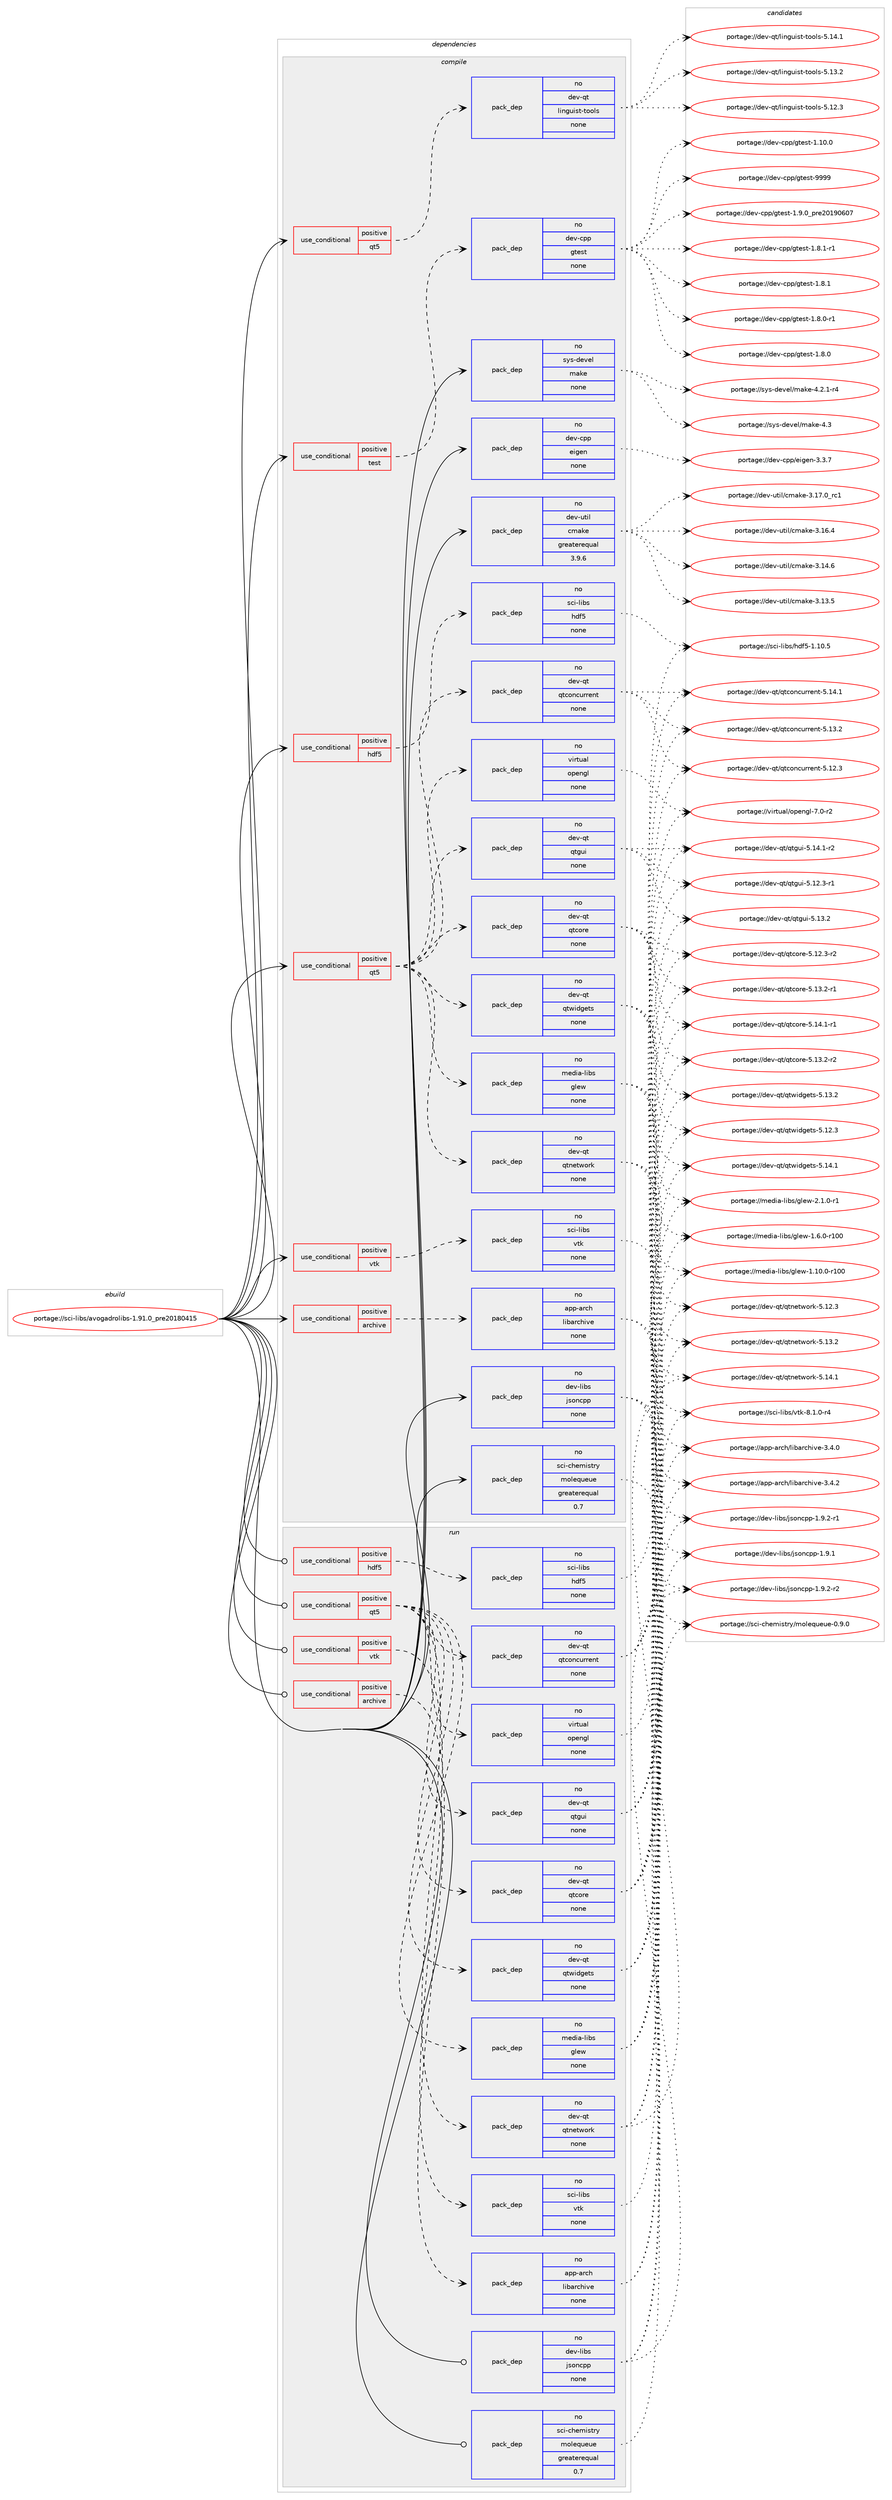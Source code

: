 digraph prolog {

# *************
# Graph options
# *************

newrank=true;
concentrate=true;
compound=true;
graph [rankdir=LR,fontname=Helvetica,fontsize=10,ranksep=1.5];#, ranksep=2.5, nodesep=0.2];
edge  [arrowhead=vee];
node  [fontname=Helvetica,fontsize=10];

# **********
# The ebuild
# **********

subgraph cluster_leftcol {
color=gray;
rank=same;
label=<<i>ebuild</i>>;
id [label="portage://sci-libs/avogadrolibs-1.91.0_pre20180415", color=red, width=4, href="../sci-libs/avogadrolibs-1.91.0_pre20180415.svg"];
}

# ****************
# The dependencies
# ****************

subgraph cluster_midcol {
color=gray;
label=<<i>dependencies</i>>;
subgraph cluster_compile {
fillcolor="#eeeeee";
style=filled;
label=<<i>compile</i>>;
subgraph cond11742 {
dependency55619 [label=<<TABLE BORDER="0" CELLBORDER="1" CELLSPACING="0" CELLPADDING="4"><TR><TD ROWSPAN="3" CELLPADDING="10">use_conditional</TD></TR><TR><TD>positive</TD></TR><TR><TD>archive</TD></TR></TABLE>>, shape=none, color=red];
subgraph pack42690 {
dependency55620 [label=<<TABLE BORDER="0" CELLBORDER="1" CELLSPACING="0" CELLPADDING="4" WIDTH="220"><TR><TD ROWSPAN="6" CELLPADDING="30">pack_dep</TD></TR><TR><TD WIDTH="110">no</TD></TR><TR><TD>app-arch</TD></TR><TR><TD>libarchive</TD></TR><TR><TD>none</TD></TR><TR><TD></TD></TR></TABLE>>, shape=none, color=blue];
}
dependency55619:e -> dependency55620:w [weight=20,style="dashed",arrowhead="vee"];
}
id:e -> dependency55619:w [weight=20,style="solid",arrowhead="vee"];
subgraph cond11743 {
dependency55621 [label=<<TABLE BORDER="0" CELLBORDER="1" CELLSPACING="0" CELLPADDING="4"><TR><TD ROWSPAN="3" CELLPADDING="10">use_conditional</TD></TR><TR><TD>positive</TD></TR><TR><TD>hdf5</TD></TR></TABLE>>, shape=none, color=red];
subgraph pack42691 {
dependency55622 [label=<<TABLE BORDER="0" CELLBORDER="1" CELLSPACING="0" CELLPADDING="4" WIDTH="220"><TR><TD ROWSPAN="6" CELLPADDING="30">pack_dep</TD></TR><TR><TD WIDTH="110">no</TD></TR><TR><TD>sci-libs</TD></TR><TR><TD>hdf5</TD></TR><TR><TD>none</TD></TR><TR><TD></TD></TR></TABLE>>, shape=none, color=blue];
}
dependency55621:e -> dependency55622:w [weight=20,style="dashed",arrowhead="vee"];
}
id:e -> dependency55621:w [weight=20,style="solid",arrowhead="vee"];
subgraph cond11744 {
dependency55623 [label=<<TABLE BORDER="0" CELLBORDER="1" CELLSPACING="0" CELLPADDING="4"><TR><TD ROWSPAN="3" CELLPADDING="10">use_conditional</TD></TR><TR><TD>positive</TD></TR><TR><TD>qt5</TD></TR></TABLE>>, shape=none, color=red];
subgraph pack42692 {
dependency55624 [label=<<TABLE BORDER="0" CELLBORDER="1" CELLSPACING="0" CELLPADDING="4" WIDTH="220"><TR><TD ROWSPAN="6" CELLPADDING="30">pack_dep</TD></TR><TR><TD WIDTH="110">no</TD></TR><TR><TD>dev-qt</TD></TR><TR><TD>linguist-tools</TD></TR><TR><TD>none</TD></TR><TR><TD></TD></TR></TABLE>>, shape=none, color=blue];
}
dependency55623:e -> dependency55624:w [weight=20,style="dashed",arrowhead="vee"];
}
id:e -> dependency55623:w [weight=20,style="solid",arrowhead="vee"];
subgraph cond11745 {
dependency55625 [label=<<TABLE BORDER="0" CELLBORDER="1" CELLSPACING="0" CELLPADDING="4"><TR><TD ROWSPAN="3" CELLPADDING="10">use_conditional</TD></TR><TR><TD>positive</TD></TR><TR><TD>qt5</TD></TR></TABLE>>, shape=none, color=red];
subgraph pack42693 {
dependency55626 [label=<<TABLE BORDER="0" CELLBORDER="1" CELLSPACING="0" CELLPADDING="4" WIDTH="220"><TR><TD ROWSPAN="6" CELLPADDING="30">pack_dep</TD></TR><TR><TD WIDTH="110">no</TD></TR><TR><TD>dev-qt</TD></TR><TR><TD>qtconcurrent</TD></TR><TR><TD>none</TD></TR><TR><TD></TD></TR></TABLE>>, shape=none, color=blue];
}
dependency55625:e -> dependency55626:w [weight=20,style="dashed",arrowhead="vee"];
subgraph pack42694 {
dependency55627 [label=<<TABLE BORDER="0" CELLBORDER="1" CELLSPACING="0" CELLPADDING="4" WIDTH="220"><TR><TD ROWSPAN="6" CELLPADDING="30">pack_dep</TD></TR><TR><TD WIDTH="110">no</TD></TR><TR><TD>dev-qt</TD></TR><TR><TD>qtcore</TD></TR><TR><TD>none</TD></TR><TR><TD></TD></TR></TABLE>>, shape=none, color=blue];
}
dependency55625:e -> dependency55627:w [weight=20,style="dashed",arrowhead="vee"];
subgraph pack42695 {
dependency55628 [label=<<TABLE BORDER="0" CELLBORDER="1" CELLSPACING="0" CELLPADDING="4" WIDTH="220"><TR><TD ROWSPAN="6" CELLPADDING="30">pack_dep</TD></TR><TR><TD WIDTH="110">no</TD></TR><TR><TD>dev-qt</TD></TR><TR><TD>qtgui</TD></TR><TR><TD>none</TD></TR><TR><TD></TD></TR></TABLE>>, shape=none, color=blue];
}
dependency55625:e -> dependency55628:w [weight=20,style="dashed",arrowhead="vee"];
subgraph pack42696 {
dependency55629 [label=<<TABLE BORDER="0" CELLBORDER="1" CELLSPACING="0" CELLPADDING="4" WIDTH="220"><TR><TD ROWSPAN="6" CELLPADDING="30">pack_dep</TD></TR><TR><TD WIDTH="110">no</TD></TR><TR><TD>dev-qt</TD></TR><TR><TD>qtnetwork</TD></TR><TR><TD>none</TD></TR><TR><TD></TD></TR></TABLE>>, shape=none, color=blue];
}
dependency55625:e -> dependency55629:w [weight=20,style="dashed",arrowhead="vee"];
subgraph pack42697 {
dependency55630 [label=<<TABLE BORDER="0" CELLBORDER="1" CELLSPACING="0" CELLPADDING="4" WIDTH="220"><TR><TD ROWSPAN="6" CELLPADDING="30">pack_dep</TD></TR><TR><TD WIDTH="110">no</TD></TR><TR><TD>dev-qt</TD></TR><TR><TD>qtwidgets</TD></TR><TR><TD>none</TD></TR><TR><TD></TD></TR></TABLE>>, shape=none, color=blue];
}
dependency55625:e -> dependency55630:w [weight=20,style="dashed",arrowhead="vee"];
subgraph pack42698 {
dependency55631 [label=<<TABLE BORDER="0" CELLBORDER="1" CELLSPACING="0" CELLPADDING="4" WIDTH="220"><TR><TD ROWSPAN="6" CELLPADDING="30">pack_dep</TD></TR><TR><TD WIDTH="110">no</TD></TR><TR><TD>media-libs</TD></TR><TR><TD>glew</TD></TR><TR><TD>none</TD></TR><TR><TD></TD></TR></TABLE>>, shape=none, color=blue];
}
dependency55625:e -> dependency55631:w [weight=20,style="dashed",arrowhead="vee"];
subgraph pack42699 {
dependency55632 [label=<<TABLE BORDER="0" CELLBORDER="1" CELLSPACING="0" CELLPADDING="4" WIDTH="220"><TR><TD ROWSPAN="6" CELLPADDING="30">pack_dep</TD></TR><TR><TD WIDTH="110">no</TD></TR><TR><TD>virtual</TD></TR><TR><TD>opengl</TD></TR><TR><TD>none</TD></TR><TR><TD></TD></TR></TABLE>>, shape=none, color=blue];
}
dependency55625:e -> dependency55632:w [weight=20,style="dashed",arrowhead="vee"];
}
id:e -> dependency55625:w [weight=20,style="solid",arrowhead="vee"];
subgraph cond11746 {
dependency55633 [label=<<TABLE BORDER="0" CELLBORDER="1" CELLSPACING="0" CELLPADDING="4"><TR><TD ROWSPAN="3" CELLPADDING="10">use_conditional</TD></TR><TR><TD>positive</TD></TR><TR><TD>test</TD></TR></TABLE>>, shape=none, color=red];
subgraph pack42700 {
dependency55634 [label=<<TABLE BORDER="0" CELLBORDER="1" CELLSPACING="0" CELLPADDING="4" WIDTH="220"><TR><TD ROWSPAN="6" CELLPADDING="30">pack_dep</TD></TR><TR><TD WIDTH="110">no</TD></TR><TR><TD>dev-cpp</TD></TR><TR><TD>gtest</TD></TR><TR><TD>none</TD></TR><TR><TD></TD></TR></TABLE>>, shape=none, color=blue];
}
dependency55633:e -> dependency55634:w [weight=20,style="dashed",arrowhead="vee"];
}
id:e -> dependency55633:w [weight=20,style="solid",arrowhead="vee"];
subgraph cond11747 {
dependency55635 [label=<<TABLE BORDER="0" CELLBORDER="1" CELLSPACING="0" CELLPADDING="4"><TR><TD ROWSPAN="3" CELLPADDING="10">use_conditional</TD></TR><TR><TD>positive</TD></TR><TR><TD>vtk</TD></TR></TABLE>>, shape=none, color=red];
subgraph pack42701 {
dependency55636 [label=<<TABLE BORDER="0" CELLBORDER="1" CELLSPACING="0" CELLPADDING="4" WIDTH="220"><TR><TD ROWSPAN="6" CELLPADDING="30">pack_dep</TD></TR><TR><TD WIDTH="110">no</TD></TR><TR><TD>sci-libs</TD></TR><TR><TD>vtk</TD></TR><TR><TD>none</TD></TR><TR><TD></TD></TR></TABLE>>, shape=none, color=blue];
}
dependency55635:e -> dependency55636:w [weight=20,style="dashed",arrowhead="vee"];
}
id:e -> dependency55635:w [weight=20,style="solid",arrowhead="vee"];
subgraph pack42702 {
dependency55637 [label=<<TABLE BORDER="0" CELLBORDER="1" CELLSPACING="0" CELLPADDING="4" WIDTH="220"><TR><TD ROWSPAN="6" CELLPADDING="30">pack_dep</TD></TR><TR><TD WIDTH="110">no</TD></TR><TR><TD>dev-cpp</TD></TR><TR><TD>eigen</TD></TR><TR><TD>none</TD></TR><TR><TD></TD></TR></TABLE>>, shape=none, color=blue];
}
id:e -> dependency55637:w [weight=20,style="solid",arrowhead="vee"];
subgraph pack42703 {
dependency55638 [label=<<TABLE BORDER="0" CELLBORDER="1" CELLSPACING="0" CELLPADDING="4" WIDTH="220"><TR><TD ROWSPAN="6" CELLPADDING="30">pack_dep</TD></TR><TR><TD WIDTH="110">no</TD></TR><TR><TD>dev-libs</TD></TR><TR><TD>jsoncpp</TD></TR><TR><TD>none</TD></TR><TR><TD></TD></TR></TABLE>>, shape=none, color=blue];
}
id:e -> dependency55638:w [weight=20,style="solid",arrowhead="vee"];
subgraph pack42704 {
dependency55639 [label=<<TABLE BORDER="0" CELLBORDER="1" CELLSPACING="0" CELLPADDING="4" WIDTH="220"><TR><TD ROWSPAN="6" CELLPADDING="30">pack_dep</TD></TR><TR><TD WIDTH="110">no</TD></TR><TR><TD>dev-util</TD></TR><TR><TD>cmake</TD></TR><TR><TD>greaterequal</TD></TR><TR><TD>3.9.6</TD></TR></TABLE>>, shape=none, color=blue];
}
id:e -> dependency55639:w [weight=20,style="solid",arrowhead="vee"];
subgraph pack42705 {
dependency55640 [label=<<TABLE BORDER="0" CELLBORDER="1" CELLSPACING="0" CELLPADDING="4" WIDTH="220"><TR><TD ROWSPAN="6" CELLPADDING="30">pack_dep</TD></TR><TR><TD WIDTH="110">no</TD></TR><TR><TD>sci-chemistry</TD></TR><TR><TD>molequeue</TD></TR><TR><TD>greaterequal</TD></TR><TR><TD>0.7</TD></TR></TABLE>>, shape=none, color=blue];
}
id:e -> dependency55640:w [weight=20,style="solid",arrowhead="vee"];
subgraph pack42706 {
dependency55641 [label=<<TABLE BORDER="0" CELLBORDER="1" CELLSPACING="0" CELLPADDING="4" WIDTH="220"><TR><TD ROWSPAN="6" CELLPADDING="30">pack_dep</TD></TR><TR><TD WIDTH="110">no</TD></TR><TR><TD>sys-devel</TD></TR><TR><TD>make</TD></TR><TR><TD>none</TD></TR><TR><TD></TD></TR></TABLE>>, shape=none, color=blue];
}
id:e -> dependency55641:w [weight=20,style="solid",arrowhead="vee"];
}
subgraph cluster_compileandrun {
fillcolor="#eeeeee";
style=filled;
label=<<i>compile and run</i>>;
}
subgraph cluster_run {
fillcolor="#eeeeee";
style=filled;
label=<<i>run</i>>;
subgraph cond11748 {
dependency55642 [label=<<TABLE BORDER="0" CELLBORDER="1" CELLSPACING="0" CELLPADDING="4"><TR><TD ROWSPAN="3" CELLPADDING="10">use_conditional</TD></TR><TR><TD>positive</TD></TR><TR><TD>archive</TD></TR></TABLE>>, shape=none, color=red];
subgraph pack42707 {
dependency55643 [label=<<TABLE BORDER="0" CELLBORDER="1" CELLSPACING="0" CELLPADDING="4" WIDTH="220"><TR><TD ROWSPAN="6" CELLPADDING="30">pack_dep</TD></TR><TR><TD WIDTH="110">no</TD></TR><TR><TD>app-arch</TD></TR><TR><TD>libarchive</TD></TR><TR><TD>none</TD></TR><TR><TD></TD></TR></TABLE>>, shape=none, color=blue];
}
dependency55642:e -> dependency55643:w [weight=20,style="dashed",arrowhead="vee"];
}
id:e -> dependency55642:w [weight=20,style="solid",arrowhead="odot"];
subgraph cond11749 {
dependency55644 [label=<<TABLE BORDER="0" CELLBORDER="1" CELLSPACING="0" CELLPADDING="4"><TR><TD ROWSPAN="3" CELLPADDING="10">use_conditional</TD></TR><TR><TD>positive</TD></TR><TR><TD>hdf5</TD></TR></TABLE>>, shape=none, color=red];
subgraph pack42708 {
dependency55645 [label=<<TABLE BORDER="0" CELLBORDER="1" CELLSPACING="0" CELLPADDING="4" WIDTH="220"><TR><TD ROWSPAN="6" CELLPADDING="30">pack_dep</TD></TR><TR><TD WIDTH="110">no</TD></TR><TR><TD>sci-libs</TD></TR><TR><TD>hdf5</TD></TR><TR><TD>none</TD></TR><TR><TD></TD></TR></TABLE>>, shape=none, color=blue];
}
dependency55644:e -> dependency55645:w [weight=20,style="dashed",arrowhead="vee"];
}
id:e -> dependency55644:w [weight=20,style="solid",arrowhead="odot"];
subgraph cond11750 {
dependency55646 [label=<<TABLE BORDER="0" CELLBORDER="1" CELLSPACING="0" CELLPADDING="4"><TR><TD ROWSPAN="3" CELLPADDING="10">use_conditional</TD></TR><TR><TD>positive</TD></TR><TR><TD>qt5</TD></TR></TABLE>>, shape=none, color=red];
subgraph pack42709 {
dependency55647 [label=<<TABLE BORDER="0" CELLBORDER="1" CELLSPACING="0" CELLPADDING="4" WIDTH="220"><TR><TD ROWSPAN="6" CELLPADDING="30">pack_dep</TD></TR><TR><TD WIDTH="110">no</TD></TR><TR><TD>dev-qt</TD></TR><TR><TD>qtconcurrent</TD></TR><TR><TD>none</TD></TR><TR><TD></TD></TR></TABLE>>, shape=none, color=blue];
}
dependency55646:e -> dependency55647:w [weight=20,style="dashed",arrowhead="vee"];
subgraph pack42710 {
dependency55648 [label=<<TABLE BORDER="0" CELLBORDER="1" CELLSPACING="0" CELLPADDING="4" WIDTH="220"><TR><TD ROWSPAN="6" CELLPADDING="30">pack_dep</TD></TR><TR><TD WIDTH="110">no</TD></TR><TR><TD>dev-qt</TD></TR><TR><TD>qtcore</TD></TR><TR><TD>none</TD></TR><TR><TD></TD></TR></TABLE>>, shape=none, color=blue];
}
dependency55646:e -> dependency55648:w [weight=20,style="dashed",arrowhead="vee"];
subgraph pack42711 {
dependency55649 [label=<<TABLE BORDER="0" CELLBORDER="1" CELLSPACING="0" CELLPADDING="4" WIDTH="220"><TR><TD ROWSPAN="6" CELLPADDING="30">pack_dep</TD></TR><TR><TD WIDTH="110">no</TD></TR><TR><TD>dev-qt</TD></TR><TR><TD>qtgui</TD></TR><TR><TD>none</TD></TR><TR><TD></TD></TR></TABLE>>, shape=none, color=blue];
}
dependency55646:e -> dependency55649:w [weight=20,style="dashed",arrowhead="vee"];
subgraph pack42712 {
dependency55650 [label=<<TABLE BORDER="0" CELLBORDER="1" CELLSPACING="0" CELLPADDING="4" WIDTH="220"><TR><TD ROWSPAN="6" CELLPADDING="30">pack_dep</TD></TR><TR><TD WIDTH="110">no</TD></TR><TR><TD>dev-qt</TD></TR><TR><TD>qtnetwork</TD></TR><TR><TD>none</TD></TR><TR><TD></TD></TR></TABLE>>, shape=none, color=blue];
}
dependency55646:e -> dependency55650:w [weight=20,style="dashed",arrowhead="vee"];
subgraph pack42713 {
dependency55651 [label=<<TABLE BORDER="0" CELLBORDER="1" CELLSPACING="0" CELLPADDING="4" WIDTH="220"><TR><TD ROWSPAN="6" CELLPADDING="30">pack_dep</TD></TR><TR><TD WIDTH="110">no</TD></TR><TR><TD>dev-qt</TD></TR><TR><TD>qtwidgets</TD></TR><TR><TD>none</TD></TR><TR><TD></TD></TR></TABLE>>, shape=none, color=blue];
}
dependency55646:e -> dependency55651:w [weight=20,style="dashed",arrowhead="vee"];
subgraph pack42714 {
dependency55652 [label=<<TABLE BORDER="0" CELLBORDER="1" CELLSPACING="0" CELLPADDING="4" WIDTH="220"><TR><TD ROWSPAN="6" CELLPADDING="30">pack_dep</TD></TR><TR><TD WIDTH="110">no</TD></TR><TR><TD>media-libs</TD></TR><TR><TD>glew</TD></TR><TR><TD>none</TD></TR><TR><TD></TD></TR></TABLE>>, shape=none, color=blue];
}
dependency55646:e -> dependency55652:w [weight=20,style="dashed",arrowhead="vee"];
subgraph pack42715 {
dependency55653 [label=<<TABLE BORDER="0" CELLBORDER="1" CELLSPACING="0" CELLPADDING="4" WIDTH="220"><TR><TD ROWSPAN="6" CELLPADDING="30">pack_dep</TD></TR><TR><TD WIDTH="110">no</TD></TR><TR><TD>virtual</TD></TR><TR><TD>opengl</TD></TR><TR><TD>none</TD></TR><TR><TD></TD></TR></TABLE>>, shape=none, color=blue];
}
dependency55646:e -> dependency55653:w [weight=20,style="dashed",arrowhead="vee"];
}
id:e -> dependency55646:w [weight=20,style="solid",arrowhead="odot"];
subgraph cond11751 {
dependency55654 [label=<<TABLE BORDER="0" CELLBORDER="1" CELLSPACING="0" CELLPADDING="4"><TR><TD ROWSPAN="3" CELLPADDING="10">use_conditional</TD></TR><TR><TD>positive</TD></TR><TR><TD>vtk</TD></TR></TABLE>>, shape=none, color=red];
subgraph pack42716 {
dependency55655 [label=<<TABLE BORDER="0" CELLBORDER="1" CELLSPACING="0" CELLPADDING="4" WIDTH="220"><TR><TD ROWSPAN="6" CELLPADDING="30">pack_dep</TD></TR><TR><TD WIDTH="110">no</TD></TR><TR><TD>sci-libs</TD></TR><TR><TD>vtk</TD></TR><TR><TD>none</TD></TR><TR><TD></TD></TR></TABLE>>, shape=none, color=blue];
}
dependency55654:e -> dependency55655:w [weight=20,style="dashed",arrowhead="vee"];
}
id:e -> dependency55654:w [weight=20,style="solid",arrowhead="odot"];
subgraph pack42717 {
dependency55656 [label=<<TABLE BORDER="0" CELLBORDER="1" CELLSPACING="0" CELLPADDING="4" WIDTH="220"><TR><TD ROWSPAN="6" CELLPADDING="30">pack_dep</TD></TR><TR><TD WIDTH="110">no</TD></TR><TR><TD>dev-libs</TD></TR><TR><TD>jsoncpp</TD></TR><TR><TD>none</TD></TR><TR><TD></TD></TR></TABLE>>, shape=none, color=blue];
}
id:e -> dependency55656:w [weight=20,style="solid",arrowhead="odot"];
subgraph pack42718 {
dependency55657 [label=<<TABLE BORDER="0" CELLBORDER="1" CELLSPACING="0" CELLPADDING="4" WIDTH="220"><TR><TD ROWSPAN="6" CELLPADDING="30">pack_dep</TD></TR><TR><TD WIDTH="110">no</TD></TR><TR><TD>sci-chemistry</TD></TR><TR><TD>molequeue</TD></TR><TR><TD>greaterequal</TD></TR><TR><TD>0.7</TD></TR></TABLE>>, shape=none, color=blue];
}
id:e -> dependency55657:w [weight=20,style="solid",arrowhead="odot"];
}
}

# **************
# The candidates
# **************

subgraph cluster_choices {
rank=same;
color=gray;
label=<<i>candidates</i>>;

subgraph choice42690 {
color=black;
nodesep=1;
choice9711211245971149910447108105989711499104105118101455146524650 [label="portage://app-arch/libarchive-3.4.2", color=red, width=4,href="../app-arch/libarchive-3.4.2.svg"];
choice9711211245971149910447108105989711499104105118101455146524648 [label="portage://app-arch/libarchive-3.4.0", color=red, width=4,href="../app-arch/libarchive-3.4.0.svg"];
dependency55620:e -> choice9711211245971149910447108105989711499104105118101455146524650:w [style=dotted,weight="100"];
dependency55620:e -> choice9711211245971149910447108105989711499104105118101455146524648:w [style=dotted,weight="100"];
}
subgraph choice42691 {
color=black;
nodesep=1;
choice115991054510810598115471041001025345494649484653 [label="portage://sci-libs/hdf5-1.10.5", color=red, width=4,href="../sci-libs/hdf5-1.10.5.svg"];
dependency55622:e -> choice115991054510810598115471041001025345494649484653:w [style=dotted,weight="100"];
}
subgraph choice42692 {
color=black;
nodesep=1;
choice10010111845113116471081051101031171051151164511611111110811545534649524649 [label="portage://dev-qt/linguist-tools-5.14.1", color=red, width=4,href="../dev-qt/linguist-tools-5.14.1.svg"];
choice10010111845113116471081051101031171051151164511611111110811545534649514650 [label="portage://dev-qt/linguist-tools-5.13.2", color=red, width=4,href="../dev-qt/linguist-tools-5.13.2.svg"];
choice10010111845113116471081051101031171051151164511611111110811545534649504651 [label="portage://dev-qt/linguist-tools-5.12.3", color=red, width=4,href="../dev-qt/linguist-tools-5.12.3.svg"];
dependency55624:e -> choice10010111845113116471081051101031171051151164511611111110811545534649524649:w [style=dotted,weight="100"];
dependency55624:e -> choice10010111845113116471081051101031171051151164511611111110811545534649514650:w [style=dotted,weight="100"];
dependency55624:e -> choice10010111845113116471081051101031171051151164511611111110811545534649504651:w [style=dotted,weight="100"];
}
subgraph choice42693 {
color=black;
nodesep=1;
choice1001011184511311647113116991111109911711411410111011645534649524649 [label="portage://dev-qt/qtconcurrent-5.14.1", color=red, width=4,href="../dev-qt/qtconcurrent-5.14.1.svg"];
choice1001011184511311647113116991111109911711411410111011645534649514650 [label="portage://dev-qt/qtconcurrent-5.13.2", color=red, width=4,href="../dev-qt/qtconcurrent-5.13.2.svg"];
choice1001011184511311647113116991111109911711411410111011645534649504651 [label="portage://dev-qt/qtconcurrent-5.12.3", color=red, width=4,href="../dev-qt/qtconcurrent-5.12.3.svg"];
dependency55626:e -> choice1001011184511311647113116991111109911711411410111011645534649524649:w [style=dotted,weight="100"];
dependency55626:e -> choice1001011184511311647113116991111109911711411410111011645534649514650:w [style=dotted,weight="100"];
dependency55626:e -> choice1001011184511311647113116991111109911711411410111011645534649504651:w [style=dotted,weight="100"];
}
subgraph choice42694 {
color=black;
nodesep=1;
choice100101118451131164711311699111114101455346495246494511449 [label="portage://dev-qt/qtcore-5.14.1-r1", color=red, width=4,href="../dev-qt/qtcore-5.14.1-r1.svg"];
choice100101118451131164711311699111114101455346495146504511450 [label="portage://dev-qt/qtcore-5.13.2-r2", color=red, width=4,href="../dev-qt/qtcore-5.13.2-r2.svg"];
choice100101118451131164711311699111114101455346495146504511449 [label="portage://dev-qt/qtcore-5.13.2-r1", color=red, width=4,href="../dev-qt/qtcore-5.13.2-r1.svg"];
choice100101118451131164711311699111114101455346495046514511450 [label="portage://dev-qt/qtcore-5.12.3-r2", color=red, width=4,href="../dev-qt/qtcore-5.12.3-r2.svg"];
dependency55627:e -> choice100101118451131164711311699111114101455346495246494511449:w [style=dotted,weight="100"];
dependency55627:e -> choice100101118451131164711311699111114101455346495146504511450:w [style=dotted,weight="100"];
dependency55627:e -> choice100101118451131164711311699111114101455346495146504511449:w [style=dotted,weight="100"];
dependency55627:e -> choice100101118451131164711311699111114101455346495046514511450:w [style=dotted,weight="100"];
}
subgraph choice42695 {
color=black;
nodesep=1;
choice1001011184511311647113116103117105455346495246494511450 [label="portage://dev-qt/qtgui-5.14.1-r2", color=red, width=4,href="../dev-qt/qtgui-5.14.1-r2.svg"];
choice100101118451131164711311610311710545534649514650 [label="portage://dev-qt/qtgui-5.13.2", color=red, width=4,href="../dev-qt/qtgui-5.13.2.svg"];
choice1001011184511311647113116103117105455346495046514511449 [label="portage://dev-qt/qtgui-5.12.3-r1", color=red, width=4,href="../dev-qt/qtgui-5.12.3-r1.svg"];
dependency55628:e -> choice1001011184511311647113116103117105455346495246494511450:w [style=dotted,weight="100"];
dependency55628:e -> choice100101118451131164711311610311710545534649514650:w [style=dotted,weight="100"];
dependency55628:e -> choice1001011184511311647113116103117105455346495046514511449:w [style=dotted,weight="100"];
}
subgraph choice42696 {
color=black;
nodesep=1;
choice100101118451131164711311611010111611911111410745534649524649 [label="portage://dev-qt/qtnetwork-5.14.1", color=red, width=4,href="../dev-qt/qtnetwork-5.14.1.svg"];
choice100101118451131164711311611010111611911111410745534649514650 [label="portage://dev-qt/qtnetwork-5.13.2", color=red, width=4,href="../dev-qt/qtnetwork-5.13.2.svg"];
choice100101118451131164711311611010111611911111410745534649504651 [label="portage://dev-qt/qtnetwork-5.12.3", color=red, width=4,href="../dev-qt/qtnetwork-5.12.3.svg"];
dependency55629:e -> choice100101118451131164711311611010111611911111410745534649524649:w [style=dotted,weight="100"];
dependency55629:e -> choice100101118451131164711311611010111611911111410745534649514650:w [style=dotted,weight="100"];
dependency55629:e -> choice100101118451131164711311611010111611911111410745534649504651:w [style=dotted,weight="100"];
}
subgraph choice42697 {
color=black;
nodesep=1;
choice100101118451131164711311611910510010310111611545534649524649 [label="portage://dev-qt/qtwidgets-5.14.1", color=red, width=4,href="../dev-qt/qtwidgets-5.14.1.svg"];
choice100101118451131164711311611910510010310111611545534649514650 [label="portage://dev-qt/qtwidgets-5.13.2", color=red, width=4,href="../dev-qt/qtwidgets-5.13.2.svg"];
choice100101118451131164711311611910510010310111611545534649504651 [label="portage://dev-qt/qtwidgets-5.12.3", color=red, width=4,href="../dev-qt/qtwidgets-5.12.3.svg"];
dependency55630:e -> choice100101118451131164711311611910510010310111611545534649524649:w [style=dotted,weight="100"];
dependency55630:e -> choice100101118451131164711311611910510010310111611545534649514650:w [style=dotted,weight="100"];
dependency55630:e -> choice100101118451131164711311611910510010310111611545534649504651:w [style=dotted,weight="100"];
}
subgraph choice42698 {
color=black;
nodesep=1;
choice109101100105974510810598115471031081011194550464946484511449 [label="portage://media-libs/glew-2.1.0-r1", color=red, width=4,href="../media-libs/glew-2.1.0-r1.svg"];
choice1091011001059745108105981154710310810111945494654464845114494848 [label="portage://media-libs/glew-1.6.0-r100", color=red, width=4,href="../media-libs/glew-1.6.0-r100.svg"];
choice109101100105974510810598115471031081011194549464948464845114494848 [label="portage://media-libs/glew-1.10.0-r100", color=red, width=4,href="../media-libs/glew-1.10.0-r100.svg"];
dependency55631:e -> choice109101100105974510810598115471031081011194550464946484511449:w [style=dotted,weight="100"];
dependency55631:e -> choice1091011001059745108105981154710310810111945494654464845114494848:w [style=dotted,weight="100"];
dependency55631:e -> choice109101100105974510810598115471031081011194549464948464845114494848:w [style=dotted,weight="100"];
}
subgraph choice42699 {
color=black;
nodesep=1;
choice1181051141161179710847111112101110103108455546484511450 [label="portage://virtual/opengl-7.0-r2", color=red, width=4,href="../virtual/opengl-7.0-r2.svg"];
dependency55632:e -> choice1181051141161179710847111112101110103108455546484511450:w [style=dotted,weight="100"];
}
subgraph choice42700 {
color=black;
nodesep=1;
choice1001011184599112112471031161011151164557575757 [label="portage://dev-cpp/gtest-9999", color=red, width=4,href="../dev-cpp/gtest-9999.svg"];
choice100101118459911211247103116101115116454946574648951121141015048495748544855 [label="portage://dev-cpp/gtest-1.9.0_pre20190607", color=red, width=4,href="../dev-cpp/gtest-1.9.0_pre20190607.svg"];
choice1001011184599112112471031161011151164549465646494511449 [label="portage://dev-cpp/gtest-1.8.1-r1", color=red, width=4,href="../dev-cpp/gtest-1.8.1-r1.svg"];
choice100101118459911211247103116101115116454946564649 [label="portage://dev-cpp/gtest-1.8.1", color=red, width=4,href="../dev-cpp/gtest-1.8.1.svg"];
choice1001011184599112112471031161011151164549465646484511449 [label="portage://dev-cpp/gtest-1.8.0-r1", color=red, width=4,href="../dev-cpp/gtest-1.8.0-r1.svg"];
choice100101118459911211247103116101115116454946564648 [label="portage://dev-cpp/gtest-1.8.0", color=red, width=4,href="../dev-cpp/gtest-1.8.0.svg"];
choice10010111845991121124710311610111511645494649484648 [label="portage://dev-cpp/gtest-1.10.0", color=red, width=4,href="../dev-cpp/gtest-1.10.0.svg"];
dependency55634:e -> choice1001011184599112112471031161011151164557575757:w [style=dotted,weight="100"];
dependency55634:e -> choice100101118459911211247103116101115116454946574648951121141015048495748544855:w [style=dotted,weight="100"];
dependency55634:e -> choice1001011184599112112471031161011151164549465646494511449:w [style=dotted,weight="100"];
dependency55634:e -> choice100101118459911211247103116101115116454946564649:w [style=dotted,weight="100"];
dependency55634:e -> choice1001011184599112112471031161011151164549465646484511449:w [style=dotted,weight="100"];
dependency55634:e -> choice100101118459911211247103116101115116454946564648:w [style=dotted,weight="100"];
dependency55634:e -> choice10010111845991121124710311610111511645494649484648:w [style=dotted,weight="100"];
}
subgraph choice42701 {
color=black;
nodesep=1;
choice115991054510810598115471181161074556464946484511452 [label="portage://sci-libs/vtk-8.1.0-r4", color=red, width=4,href="../sci-libs/vtk-8.1.0-r4.svg"];
dependency55636:e -> choice115991054510810598115471181161074556464946484511452:w [style=dotted,weight="100"];
}
subgraph choice42702 {
color=black;
nodesep=1;
choice100101118459911211247101105103101110455146514655 [label="portage://dev-cpp/eigen-3.3.7", color=red, width=4,href="../dev-cpp/eigen-3.3.7.svg"];
dependency55637:e -> choice100101118459911211247101105103101110455146514655:w [style=dotted,weight="100"];
}
subgraph choice42703 {
color=black;
nodesep=1;
choice100101118451081059811547106115111110991121124549465746504511450 [label="portage://dev-libs/jsoncpp-1.9.2-r2", color=red, width=4,href="../dev-libs/jsoncpp-1.9.2-r2.svg"];
choice100101118451081059811547106115111110991121124549465746504511449 [label="portage://dev-libs/jsoncpp-1.9.2-r1", color=red, width=4,href="../dev-libs/jsoncpp-1.9.2-r1.svg"];
choice10010111845108105981154710611511111099112112454946574649 [label="portage://dev-libs/jsoncpp-1.9.1", color=red, width=4,href="../dev-libs/jsoncpp-1.9.1.svg"];
dependency55638:e -> choice100101118451081059811547106115111110991121124549465746504511450:w [style=dotted,weight="100"];
dependency55638:e -> choice100101118451081059811547106115111110991121124549465746504511449:w [style=dotted,weight="100"];
dependency55638:e -> choice10010111845108105981154710611511111099112112454946574649:w [style=dotted,weight="100"];
}
subgraph choice42704 {
color=black;
nodesep=1;
choice1001011184511711610510847991099710710145514649554648951149949 [label="portage://dev-util/cmake-3.17.0_rc1", color=red, width=4,href="../dev-util/cmake-3.17.0_rc1.svg"];
choice1001011184511711610510847991099710710145514649544652 [label="portage://dev-util/cmake-3.16.4", color=red, width=4,href="../dev-util/cmake-3.16.4.svg"];
choice1001011184511711610510847991099710710145514649524654 [label="portage://dev-util/cmake-3.14.6", color=red, width=4,href="../dev-util/cmake-3.14.6.svg"];
choice1001011184511711610510847991099710710145514649514653 [label="portage://dev-util/cmake-3.13.5", color=red, width=4,href="../dev-util/cmake-3.13.5.svg"];
dependency55639:e -> choice1001011184511711610510847991099710710145514649554648951149949:w [style=dotted,weight="100"];
dependency55639:e -> choice1001011184511711610510847991099710710145514649544652:w [style=dotted,weight="100"];
dependency55639:e -> choice1001011184511711610510847991099710710145514649524654:w [style=dotted,weight="100"];
dependency55639:e -> choice1001011184511711610510847991099710710145514649514653:w [style=dotted,weight="100"];
}
subgraph choice42705 {
color=black;
nodesep=1;
choice11599105459910410110910511511611412147109111108101113117101117101454846574648 [label="portage://sci-chemistry/molequeue-0.9.0", color=red, width=4,href="../sci-chemistry/molequeue-0.9.0.svg"];
dependency55640:e -> choice11599105459910410110910511511611412147109111108101113117101117101454846574648:w [style=dotted,weight="100"];
}
subgraph choice42706 {
color=black;
nodesep=1;
choice11512111545100101118101108471099710710145524651 [label="portage://sys-devel/make-4.3", color=red, width=4,href="../sys-devel/make-4.3.svg"];
choice1151211154510010111810110847109971071014552465046494511452 [label="portage://sys-devel/make-4.2.1-r4", color=red, width=4,href="../sys-devel/make-4.2.1-r4.svg"];
dependency55641:e -> choice11512111545100101118101108471099710710145524651:w [style=dotted,weight="100"];
dependency55641:e -> choice1151211154510010111810110847109971071014552465046494511452:w [style=dotted,weight="100"];
}
subgraph choice42707 {
color=black;
nodesep=1;
choice9711211245971149910447108105989711499104105118101455146524650 [label="portage://app-arch/libarchive-3.4.2", color=red, width=4,href="../app-arch/libarchive-3.4.2.svg"];
choice9711211245971149910447108105989711499104105118101455146524648 [label="portage://app-arch/libarchive-3.4.0", color=red, width=4,href="../app-arch/libarchive-3.4.0.svg"];
dependency55643:e -> choice9711211245971149910447108105989711499104105118101455146524650:w [style=dotted,weight="100"];
dependency55643:e -> choice9711211245971149910447108105989711499104105118101455146524648:w [style=dotted,weight="100"];
}
subgraph choice42708 {
color=black;
nodesep=1;
choice115991054510810598115471041001025345494649484653 [label="portage://sci-libs/hdf5-1.10.5", color=red, width=4,href="../sci-libs/hdf5-1.10.5.svg"];
dependency55645:e -> choice115991054510810598115471041001025345494649484653:w [style=dotted,weight="100"];
}
subgraph choice42709 {
color=black;
nodesep=1;
choice1001011184511311647113116991111109911711411410111011645534649524649 [label="portage://dev-qt/qtconcurrent-5.14.1", color=red, width=4,href="../dev-qt/qtconcurrent-5.14.1.svg"];
choice1001011184511311647113116991111109911711411410111011645534649514650 [label="portage://dev-qt/qtconcurrent-5.13.2", color=red, width=4,href="../dev-qt/qtconcurrent-5.13.2.svg"];
choice1001011184511311647113116991111109911711411410111011645534649504651 [label="portage://dev-qt/qtconcurrent-5.12.3", color=red, width=4,href="../dev-qt/qtconcurrent-5.12.3.svg"];
dependency55647:e -> choice1001011184511311647113116991111109911711411410111011645534649524649:w [style=dotted,weight="100"];
dependency55647:e -> choice1001011184511311647113116991111109911711411410111011645534649514650:w [style=dotted,weight="100"];
dependency55647:e -> choice1001011184511311647113116991111109911711411410111011645534649504651:w [style=dotted,weight="100"];
}
subgraph choice42710 {
color=black;
nodesep=1;
choice100101118451131164711311699111114101455346495246494511449 [label="portage://dev-qt/qtcore-5.14.1-r1", color=red, width=4,href="../dev-qt/qtcore-5.14.1-r1.svg"];
choice100101118451131164711311699111114101455346495146504511450 [label="portage://dev-qt/qtcore-5.13.2-r2", color=red, width=4,href="../dev-qt/qtcore-5.13.2-r2.svg"];
choice100101118451131164711311699111114101455346495146504511449 [label="portage://dev-qt/qtcore-5.13.2-r1", color=red, width=4,href="../dev-qt/qtcore-5.13.2-r1.svg"];
choice100101118451131164711311699111114101455346495046514511450 [label="portage://dev-qt/qtcore-5.12.3-r2", color=red, width=4,href="../dev-qt/qtcore-5.12.3-r2.svg"];
dependency55648:e -> choice100101118451131164711311699111114101455346495246494511449:w [style=dotted,weight="100"];
dependency55648:e -> choice100101118451131164711311699111114101455346495146504511450:w [style=dotted,weight="100"];
dependency55648:e -> choice100101118451131164711311699111114101455346495146504511449:w [style=dotted,weight="100"];
dependency55648:e -> choice100101118451131164711311699111114101455346495046514511450:w [style=dotted,weight="100"];
}
subgraph choice42711 {
color=black;
nodesep=1;
choice1001011184511311647113116103117105455346495246494511450 [label="portage://dev-qt/qtgui-5.14.1-r2", color=red, width=4,href="../dev-qt/qtgui-5.14.1-r2.svg"];
choice100101118451131164711311610311710545534649514650 [label="portage://dev-qt/qtgui-5.13.2", color=red, width=4,href="../dev-qt/qtgui-5.13.2.svg"];
choice1001011184511311647113116103117105455346495046514511449 [label="portage://dev-qt/qtgui-5.12.3-r1", color=red, width=4,href="../dev-qt/qtgui-5.12.3-r1.svg"];
dependency55649:e -> choice1001011184511311647113116103117105455346495246494511450:w [style=dotted,weight="100"];
dependency55649:e -> choice100101118451131164711311610311710545534649514650:w [style=dotted,weight="100"];
dependency55649:e -> choice1001011184511311647113116103117105455346495046514511449:w [style=dotted,weight="100"];
}
subgraph choice42712 {
color=black;
nodesep=1;
choice100101118451131164711311611010111611911111410745534649524649 [label="portage://dev-qt/qtnetwork-5.14.1", color=red, width=4,href="../dev-qt/qtnetwork-5.14.1.svg"];
choice100101118451131164711311611010111611911111410745534649514650 [label="portage://dev-qt/qtnetwork-5.13.2", color=red, width=4,href="../dev-qt/qtnetwork-5.13.2.svg"];
choice100101118451131164711311611010111611911111410745534649504651 [label="portage://dev-qt/qtnetwork-5.12.3", color=red, width=4,href="../dev-qt/qtnetwork-5.12.3.svg"];
dependency55650:e -> choice100101118451131164711311611010111611911111410745534649524649:w [style=dotted,weight="100"];
dependency55650:e -> choice100101118451131164711311611010111611911111410745534649514650:w [style=dotted,weight="100"];
dependency55650:e -> choice100101118451131164711311611010111611911111410745534649504651:w [style=dotted,weight="100"];
}
subgraph choice42713 {
color=black;
nodesep=1;
choice100101118451131164711311611910510010310111611545534649524649 [label="portage://dev-qt/qtwidgets-5.14.1", color=red, width=4,href="../dev-qt/qtwidgets-5.14.1.svg"];
choice100101118451131164711311611910510010310111611545534649514650 [label="portage://dev-qt/qtwidgets-5.13.2", color=red, width=4,href="../dev-qt/qtwidgets-5.13.2.svg"];
choice100101118451131164711311611910510010310111611545534649504651 [label="portage://dev-qt/qtwidgets-5.12.3", color=red, width=4,href="../dev-qt/qtwidgets-5.12.3.svg"];
dependency55651:e -> choice100101118451131164711311611910510010310111611545534649524649:w [style=dotted,weight="100"];
dependency55651:e -> choice100101118451131164711311611910510010310111611545534649514650:w [style=dotted,weight="100"];
dependency55651:e -> choice100101118451131164711311611910510010310111611545534649504651:w [style=dotted,weight="100"];
}
subgraph choice42714 {
color=black;
nodesep=1;
choice109101100105974510810598115471031081011194550464946484511449 [label="portage://media-libs/glew-2.1.0-r1", color=red, width=4,href="../media-libs/glew-2.1.0-r1.svg"];
choice1091011001059745108105981154710310810111945494654464845114494848 [label="portage://media-libs/glew-1.6.0-r100", color=red, width=4,href="../media-libs/glew-1.6.0-r100.svg"];
choice109101100105974510810598115471031081011194549464948464845114494848 [label="portage://media-libs/glew-1.10.0-r100", color=red, width=4,href="../media-libs/glew-1.10.0-r100.svg"];
dependency55652:e -> choice109101100105974510810598115471031081011194550464946484511449:w [style=dotted,weight="100"];
dependency55652:e -> choice1091011001059745108105981154710310810111945494654464845114494848:w [style=dotted,weight="100"];
dependency55652:e -> choice109101100105974510810598115471031081011194549464948464845114494848:w [style=dotted,weight="100"];
}
subgraph choice42715 {
color=black;
nodesep=1;
choice1181051141161179710847111112101110103108455546484511450 [label="portage://virtual/opengl-7.0-r2", color=red, width=4,href="../virtual/opengl-7.0-r2.svg"];
dependency55653:e -> choice1181051141161179710847111112101110103108455546484511450:w [style=dotted,weight="100"];
}
subgraph choice42716 {
color=black;
nodesep=1;
choice115991054510810598115471181161074556464946484511452 [label="portage://sci-libs/vtk-8.1.0-r4", color=red, width=4,href="../sci-libs/vtk-8.1.0-r4.svg"];
dependency55655:e -> choice115991054510810598115471181161074556464946484511452:w [style=dotted,weight="100"];
}
subgraph choice42717 {
color=black;
nodesep=1;
choice100101118451081059811547106115111110991121124549465746504511450 [label="portage://dev-libs/jsoncpp-1.9.2-r2", color=red, width=4,href="../dev-libs/jsoncpp-1.9.2-r2.svg"];
choice100101118451081059811547106115111110991121124549465746504511449 [label="portage://dev-libs/jsoncpp-1.9.2-r1", color=red, width=4,href="../dev-libs/jsoncpp-1.9.2-r1.svg"];
choice10010111845108105981154710611511111099112112454946574649 [label="portage://dev-libs/jsoncpp-1.9.1", color=red, width=4,href="../dev-libs/jsoncpp-1.9.1.svg"];
dependency55656:e -> choice100101118451081059811547106115111110991121124549465746504511450:w [style=dotted,weight="100"];
dependency55656:e -> choice100101118451081059811547106115111110991121124549465746504511449:w [style=dotted,weight="100"];
dependency55656:e -> choice10010111845108105981154710611511111099112112454946574649:w [style=dotted,weight="100"];
}
subgraph choice42718 {
color=black;
nodesep=1;
choice11599105459910410110910511511611412147109111108101113117101117101454846574648 [label="portage://sci-chemistry/molequeue-0.9.0", color=red, width=4,href="../sci-chemistry/molequeue-0.9.0.svg"];
dependency55657:e -> choice11599105459910410110910511511611412147109111108101113117101117101454846574648:w [style=dotted,weight="100"];
}
}

}
